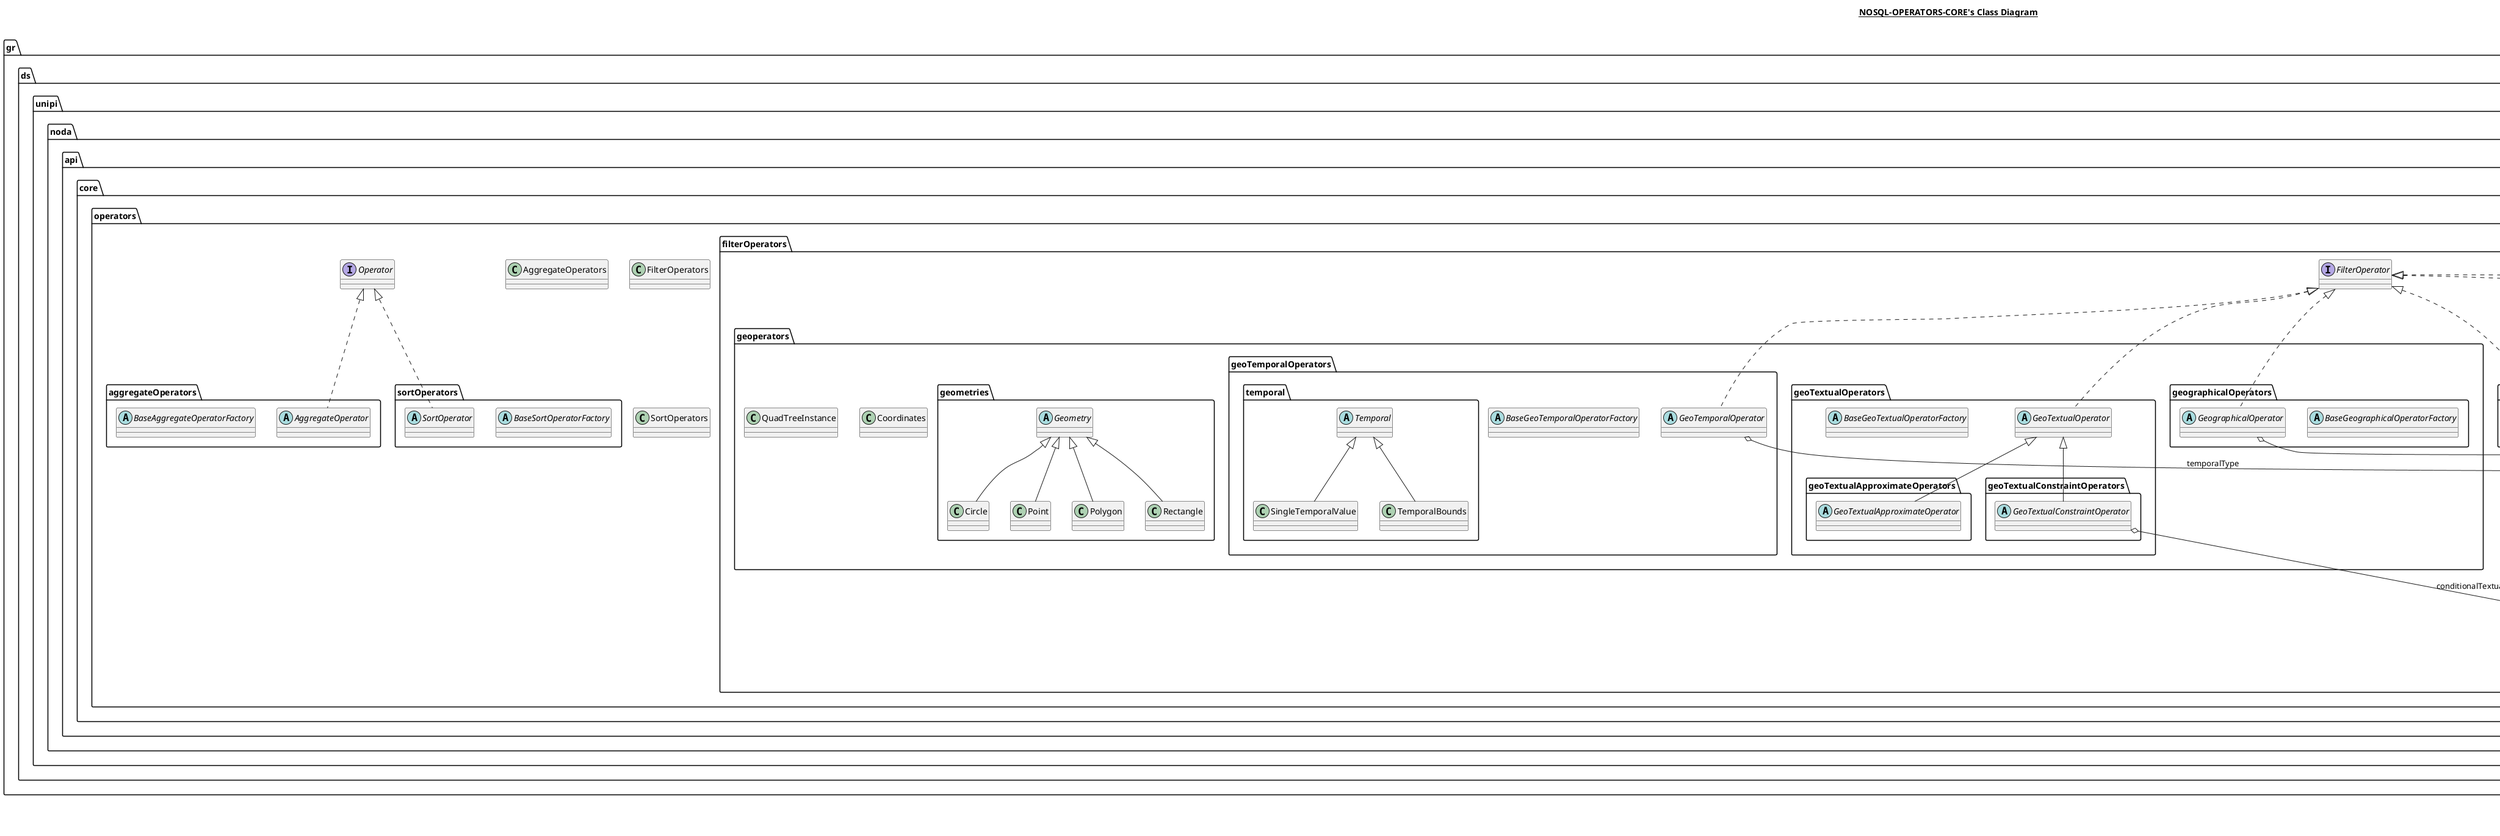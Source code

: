 @startuml

title __NOSQL-OPERATORS-CORE's Class Diagram__\n

  namespace gr.ds.unipi.noda.api.core.constants {
    enum AggregationKeywords {
    }
  }
  

  namespace gr.ds.unipi.noda.api.core.constants {
    class gr.ds.unipi.noda.api.core.constants.Commons {
    }
  }
  

  namespace gr.ds.unipi.noda.api.core.constants {
    class gr.ds.unipi.noda.api.core.constants.StringPool {
    }
  }
  

  namespace gr.ds.unipi.noda.api.core.nosqldb {
    abstract class gr.ds.unipi.noda.api.core.nosqldb.NoSqlConnectionFactory {
    }
  }
  

  namespace gr.ds.unipi.noda.api.core.nosqldb {
    abstract class gr.ds.unipi.noda.api.core.nosqldb.NoSqlDbConnectionManager {
    }
  }
  

  namespace gr.ds.unipi.noda.api.core.nosqldb {
    interface gr.ds.unipi.noda.api.core.nosqldb.NoSqlDbConnector {
    }
  }
  

  namespace gr.ds.unipi.noda.api.core.nosqldb {
    abstract class gr.ds.unipi.noda.api.core.nosqldb.NoSqlDbOperators {
    }
  }
  

  namespace gr.ds.unipi.noda.api.core.operators {
    class gr.ds.unipi.noda.api.core.operators.AggregateOperators {
    }
  }
  

  namespace gr.ds.unipi.noda.api.core.operators {
    class gr.ds.unipi.noda.api.core.operators.FilterOperators {
    }
  }
  

  namespace gr.ds.unipi.noda.api.core.operators {
    interface gr.ds.unipi.noda.api.core.operators.Operator {
    }
  }
  

  namespace gr.ds.unipi.noda.api.core.operators {
    class gr.ds.unipi.noda.api.core.operators.SortOperators {
    }
  }
  

  namespace gr.ds.unipi.noda.api.core.operators {
    namespace aggregateOperators {
      abstract class gr.ds.unipi.noda.api.core.operators.aggregateOperators.AggregateOperator {
      }
    }
  }
  

  namespace gr.ds.unipi.noda.api.core.operators {
    namespace aggregateOperators {
      abstract class gr.ds.unipi.noda.api.core.operators.aggregateOperators.BaseAggregateOperatorFactory {
      }
    }
  }
  

  namespace gr.ds.unipi.noda.api.core.operators {
    namespace filterOperators {
      interface gr.ds.unipi.noda.api.core.operators.filterOperators.FilterOperator {
      }
    }
  }
  

  namespace gr.ds.unipi.noda.api.core.operators {
    namespace filterOperators {
      namespace comparisonOperators {
        abstract class gr.ds.unipi.noda.api.core.operators.filterOperators.comparisonOperators.BaseComparisonOperatorFactory {
        }
      }
    }
  }
  

  namespace gr.ds.unipi.noda.api.core.operators {
    namespace filterOperators {
      namespace comparisonOperators {
        abstract class gr.ds.unipi.noda.api.core.operators.filterOperators.comparisonOperators.ComparisonOperator {
        }
      }
    }
  }
  

  namespace gr.ds.unipi.noda.api.core.operators {
    namespace filterOperators {
      namespace geoperators {
        class gr.ds.unipi.noda.api.core.operators.filterOperators.geoperators.Coordinates {
        }
      }
    }
  }
  

  namespace gr.ds.unipi.noda.api.core.operators {
    namespace filterOperators {
      namespace geoperators {
        class gr.ds.unipi.noda.api.core.operators.filterOperators.geoperators.QuadTreeInstance {
        }
      }
    }
  }
  

  namespace gr.ds.unipi.noda.api.core.operators {
    namespace filterOperators {
      namespace geoperators {
        namespace geoTemporalOperators {
          abstract class gr.ds.unipi.noda.api.core.operators.filterOperators.geoperators.geoTemporalOperators.BaseGeoTemporalOperatorFactory {
          }
        }
      }
    }
  }
  

  namespace gr.ds.unipi.noda.api.core.operators {
    namespace filterOperators {
      namespace geoperators {
        namespace geoTemporalOperators {
          abstract class gr.ds.unipi.noda.api.core.operators.filterOperators.geoperators.geoTemporalOperators.GeoTemporalOperator {
          }
        }
      }
    }
  }
  

  namespace gr.ds.unipi.noda.api.core.operators {
    namespace filterOperators {
      namespace geoperators {
        namespace geoTemporalOperators {
          namespace temporal {
            class gr.ds.unipi.noda.api.core.operators.filterOperators.geoperators.geoTemporalOperators.temporal.SingleTemporalValue {
            }
          }
        }
      }
    }
  }
  

  namespace gr.ds.unipi.noda.api.core.operators {
    namespace filterOperators {
      namespace geoperators {
        namespace geoTemporalOperators {
          namespace temporal {
            abstract class gr.ds.unipi.noda.api.core.operators.filterOperators.geoperators.geoTemporalOperators.temporal.Temporal {
            }
          }
        }
      }
    }
  }
  

  namespace gr.ds.unipi.noda.api.core.operators {
    namespace filterOperators {
      namespace geoperators {
        namespace geoTemporalOperators {
          namespace temporal {
            class gr.ds.unipi.noda.api.core.operators.filterOperators.geoperators.geoTemporalOperators.temporal.TemporalBounds {
            }
          }
        }
      }
    }
  }
  

  namespace gr.ds.unipi.noda.api.core.operators {
    namespace filterOperators {
      namespace geoperators {
        namespace geoTextualOperators {
          abstract class gr.ds.unipi.noda.api.core.operators.filterOperators.geoperators.geoTextualOperators.BaseGeoTextualOperatorFactory {
          }
        }
      }
    }
  }
  

  namespace gr.ds.unipi.noda.api.core.operators {
    namespace filterOperators {
      namespace geoperators {
        namespace geoTextualOperators {
          abstract class gr.ds.unipi.noda.api.core.operators.filterOperators.geoperators.geoTextualOperators.GeoTextualOperator {
          }
        }
      }
    }
  }
  

  namespace gr.ds.unipi.noda.api.core.operators {
    namespace filterOperators {
      namespace geoperators {
        namespace geoTextualOperators {
          namespace geoTextualApproximateOperators {
            abstract class gr.ds.unipi.noda.api.core.operators.filterOperators.geoperators.geoTextualOperators.geoTextualApproximateOperators.GeoTextualApproximateOperator {
            }
          }
        }
      }
    }
  }
  

  namespace gr.ds.unipi.noda.api.core.operators {
    namespace filterOperators {
      namespace geoperators {
        namespace geoTextualOperators {
          namespace geoTextualConstraintOperators {
            abstract class gr.ds.unipi.noda.api.core.operators.filterOperators.geoperators.geoTextualOperators.geoTextualConstraintOperators.GeoTextualConstraintOperator {
            }
          }
        }
      }
    }
  }
  

  namespace gr.ds.unipi.noda.api.core.operators {
    namespace filterOperators {
      namespace geoperators {
        namespace geographicalOperators {
          abstract class gr.ds.unipi.noda.api.core.operators.filterOperators.geoperators.geographicalOperators.BaseGeographicalOperatorFactory {
          }
        }
      }
    }
  }
  

  namespace gr.ds.unipi.noda.api.core.operators {
    namespace filterOperators {
      namespace geoperators {
        namespace geographicalOperators {
          abstract class gr.ds.unipi.noda.api.core.operators.filterOperators.geoperators.geographicalOperators.GeographicalOperator {
          }
        }
      }
    }
  }
  

  namespace gr.ds.unipi.noda.api.core.operators {
    namespace filterOperators {
      namespace geoperators {
        namespace geometries {
          class gr.ds.unipi.noda.api.core.operators.filterOperators.geoperators.geometries.Circle {
          }
        }
      }
    }
  }
  

  namespace gr.ds.unipi.noda.api.core.operators {
    namespace filterOperators {
      namespace geoperators {
        namespace geometries {
          abstract class gr.ds.unipi.noda.api.core.operators.filterOperators.geoperators.geometries.Geometry {
          }
        }
      }
    }
  }
  

  namespace gr.ds.unipi.noda.api.core.operators {
    namespace filterOperators {
      namespace geoperators {
        namespace geometries {
          class gr.ds.unipi.noda.api.core.operators.filterOperators.geoperators.geometries.Point {
          }
        }
      }
    }
  }
  

  namespace gr.ds.unipi.noda.api.core.operators {
    namespace filterOperators {
      namespace geoperators {
        namespace geometries {
          class gr.ds.unipi.noda.api.core.operators.filterOperators.geoperators.geometries.Polygon {
          }
        }
      }
    }
  }
  

  namespace gr.ds.unipi.noda.api.core.operators {
    namespace filterOperators {
      namespace geoperators {
        namespace geometries {
          class gr.ds.unipi.noda.api.core.operators.filterOperators.geoperators.geometries.Rectangle {
          }
        }
      }
    }
  }
  

  namespace gr.ds.unipi.noda.api.core.operators {
    namespace filterOperators {
      namespace logicalOperators {
        abstract class gr.ds.unipi.noda.api.core.operators.filterOperators.logicalOperators.BaseLogicalOperatorFactory {
        }
      }
    }
  }
  

  namespace gr.ds.unipi.noda.api.core.operators {
    namespace filterOperators {
      namespace logicalOperators {
        abstract class gr.ds.unipi.noda.api.core.operators.filterOperators.logicalOperators.LogicalOperator {
        }
      }
    }
  }
  

  namespace gr.ds.unipi.noda.api.core.operators {
    namespace filterOperators {
      namespace textualOperators {
        abstract class gr.ds.unipi.noda.api.core.operators.filterOperators.textualOperators.BaseTextualOperatorFactory {
        }
      }
    }
  }
  

  namespace gr.ds.unipi.noda.api.core.operators {
    namespace filterOperators {
      namespace textualOperators {
        abstract class gr.ds.unipi.noda.api.core.operators.filterOperators.textualOperators.TextualOperator {
        }
      }
    }
  }
  

  namespace gr.ds.unipi.noda.api.core.operators {
    namespace filterOperators {
      namespace textualOperators {
        namespace approximateTextualOperators {
          abstract class gr.ds.unipi.noda.api.core.operators.filterOperators.textualOperators.approximateTextualOperators.ApproximateTextualOperator {
          }
        }
      }
    }
  }
  

  namespace gr.ds.unipi.noda.api.core.operators {
    namespace filterOperators {
      namespace textualOperators {
        namespace conditionalTextualOperators {
          abstract class gr.ds.unipi.noda.api.core.operators.filterOperators.textualOperators.conditionalTextualOperators.ConditionalTextualOperator {
          }
        }
      }
    }
  }
  

  namespace gr.ds.unipi.noda.api.core.operators {
    namespace sortOperators {
      abstract class gr.ds.unipi.noda.api.core.operators.sortOperators.BaseSortOperatorFactory {
      }
    }
  }
  

  namespace gr.ds.unipi.noda.api.core.operators {
    namespace sortOperators {
      abstract class gr.ds.unipi.noda.api.core.operators.sortOperators.SortOperator {
      }
    }
  }
  

  gr.ds.unipi.noda.api.core.nosqldb.NoSqlDbOperators o-- gr.ds.unipi.noda.api.core.nosqldb.NoSqlDbConnector : noSqlDbConnector
  gr.ds.unipi.noda.api.core.operators.aggregateOperators.AggregateOperator .up.|> gr.ds.unipi.noda.api.core.operators.Operator
  gr.ds.unipi.noda.api.core.operators.filterOperators.comparisonOperators.ComparisonOperator .up.|> gr.ds.unipi.noda.api.core.operators.filterOperators.FilterOperator
  gr.ds.unipi.noda.api.core.operators.filterOperators.comparisonOperators.ComparisonOperator o-- U : fieldValue
  gr.ds.unipi.noda.api.core.operators.filterOperators.geoperators.geoTemporalOperators.GeoTemporalOperator .up.|> gr.ds.unipi.noda.api.core.operators.filterOperators.FilterOperator
  gr.ds.unipi.noda.api.core.operators.filterOperators.geoperators.geoTemporalOperators.GeoTemporalOperator o-- S : temporalType
  gr.ds.unipi.noda.api.core.operators.filterOperators.geoperators.geoTemporalOperators.temporal.SingleTemporalValue -up-|> gr.ds.unipi.noda.api.core.operators.filterOperators.geoperators.geoTemporalOperators.temporal.Temporal
  gr.ds.unipi.noda.api.core.operators.filterOperators.geoperators.geoTemporalOperators.temporal.TemporalBounds -up-|> gr.ds.unipi.noda.api.core.operators.filterOperators.geoperators.geoTemporalOperators.temporal.Temporal
  gr.ds.unipi.noda.api.core.operators.filterOperators.geoperators.geoTextualOperators.GeoTextualOperator .up.|> gr.ds.unipi.noda.api.core.operators.filterOperators.FilterOperator
  gr.ds.unipi.noda.api.core.operators.filterOperators.geoperators.geoTextualOperators.geoTextualApproximateOperators.GeoTextualApproximateOperator -up-|> gr.ds.unipi.noda.api.core.operators.filterOperators.geoperators.geoTextualOperators.GeoTextualOperator
  gr.ds.unipi.noda.api.core.operators.filterOperators.geoperators.geoTextualOperators.geoTextualConstraintOperators.GeoTextualConstraintOperator -up-|> gr.ds.unipi.noda.api.core.operators.filterOperators.geoperators.geoTextualOperators.GeoTextualOperator
  gr.ds.unipi.noda.api.core.operators.filterOperators.geoperators.geoTextualOperators.geoTextualConstraintOperators.GeoTextualConstraintOperator o-- gr.ds.unipi.noda.api.core.operators.filterOperators.textualOperators.conditionalTextualOperators.ConditionalTextualOperator : conditionalTextualOperator
  gr.ds.unipi.noda.api.core.operators.filterOperators.geoperators.geographicalOperators.GeographicalOperator .up.|> gr.ds.unipi.noda.api.core.operators.filterOperators.FilterOperator
  gr.ds.unipi.noda.api.core.operators.filterOperators.geoperators.geographicalOperators.GeographicalOperator o-- U : geometry
  gr.ds.unipi.noda.api.core.operators.filterOperators.geoperators.geometries.Circle -up-|> gr.ds.unipi.noda.api.core.operators.filterOperators.geoperators.geometries.Geometry
  gr.ds.unipi.noda.api.core.operators.filterOperators.geoperators.geometries.Point -up-|> gr.ds.unipi.noda.api.core.operators.filterOperators.geoperators.geometries.Geometry
  gr.ds.unipi.noda.api.core.operators.filterOperators.geoperators.geometries.Polygon -up-|> gr.ds.unipi.noda.api.core.operators.filterOperators.geoperators.geometries.Geometry
  gr.ds.unipi.noda.api.core.operators.filterOperators.geoperators.geometries.Rectangle -up-|> gr.ds.unipi.noda.api.core.operators.filterOperators.geoperators.geometries.Geometry
  gr.ds.unipi.noda.api.core.operators.filterOperators.logicalOperators.LogicalOperator .up.|> gr.ds.unipi.noda.api.core.operators.filterOperators.FilterOperator
  gr.ds.unipi.noda.api.core.operators.filterOperators.textualOperators.TextualOperator .up.|> gr.ds.unipi.noda.api.core.operators.filterOperators.FilterOperator
  gr.ds.unipi.noda.api.core.operators.filterOperators.textualOperators.approximateTextualOperators.ApproximateTextualOperator -up-|> gr.ds.unipi.noda.api.core.operators.filterOperators.textualOperators.TextualOperator
  gr.ds.unipi.noda.api.core.operators.filterOperators.textualOperators.conditionalTextualOperators.ConditionalTextualOperator -up-|> gr.ds.unipi.noda.api.core.operators.filterOperators.textualOperators.TextualOperator
  gr.ds.unipi.noda.api.core.operators.sortOperators.SortOperator .up.|> gr.ds.unipi.noda.api.core.operators.Operator


right footer


PlantUML diagram generated by SketchIt! (https://bitbucket.org/pmesmeur/sketch.it)
For more information about this tool, please contact philippe.mesmeur@gmail.com
endfooter

@enduml
